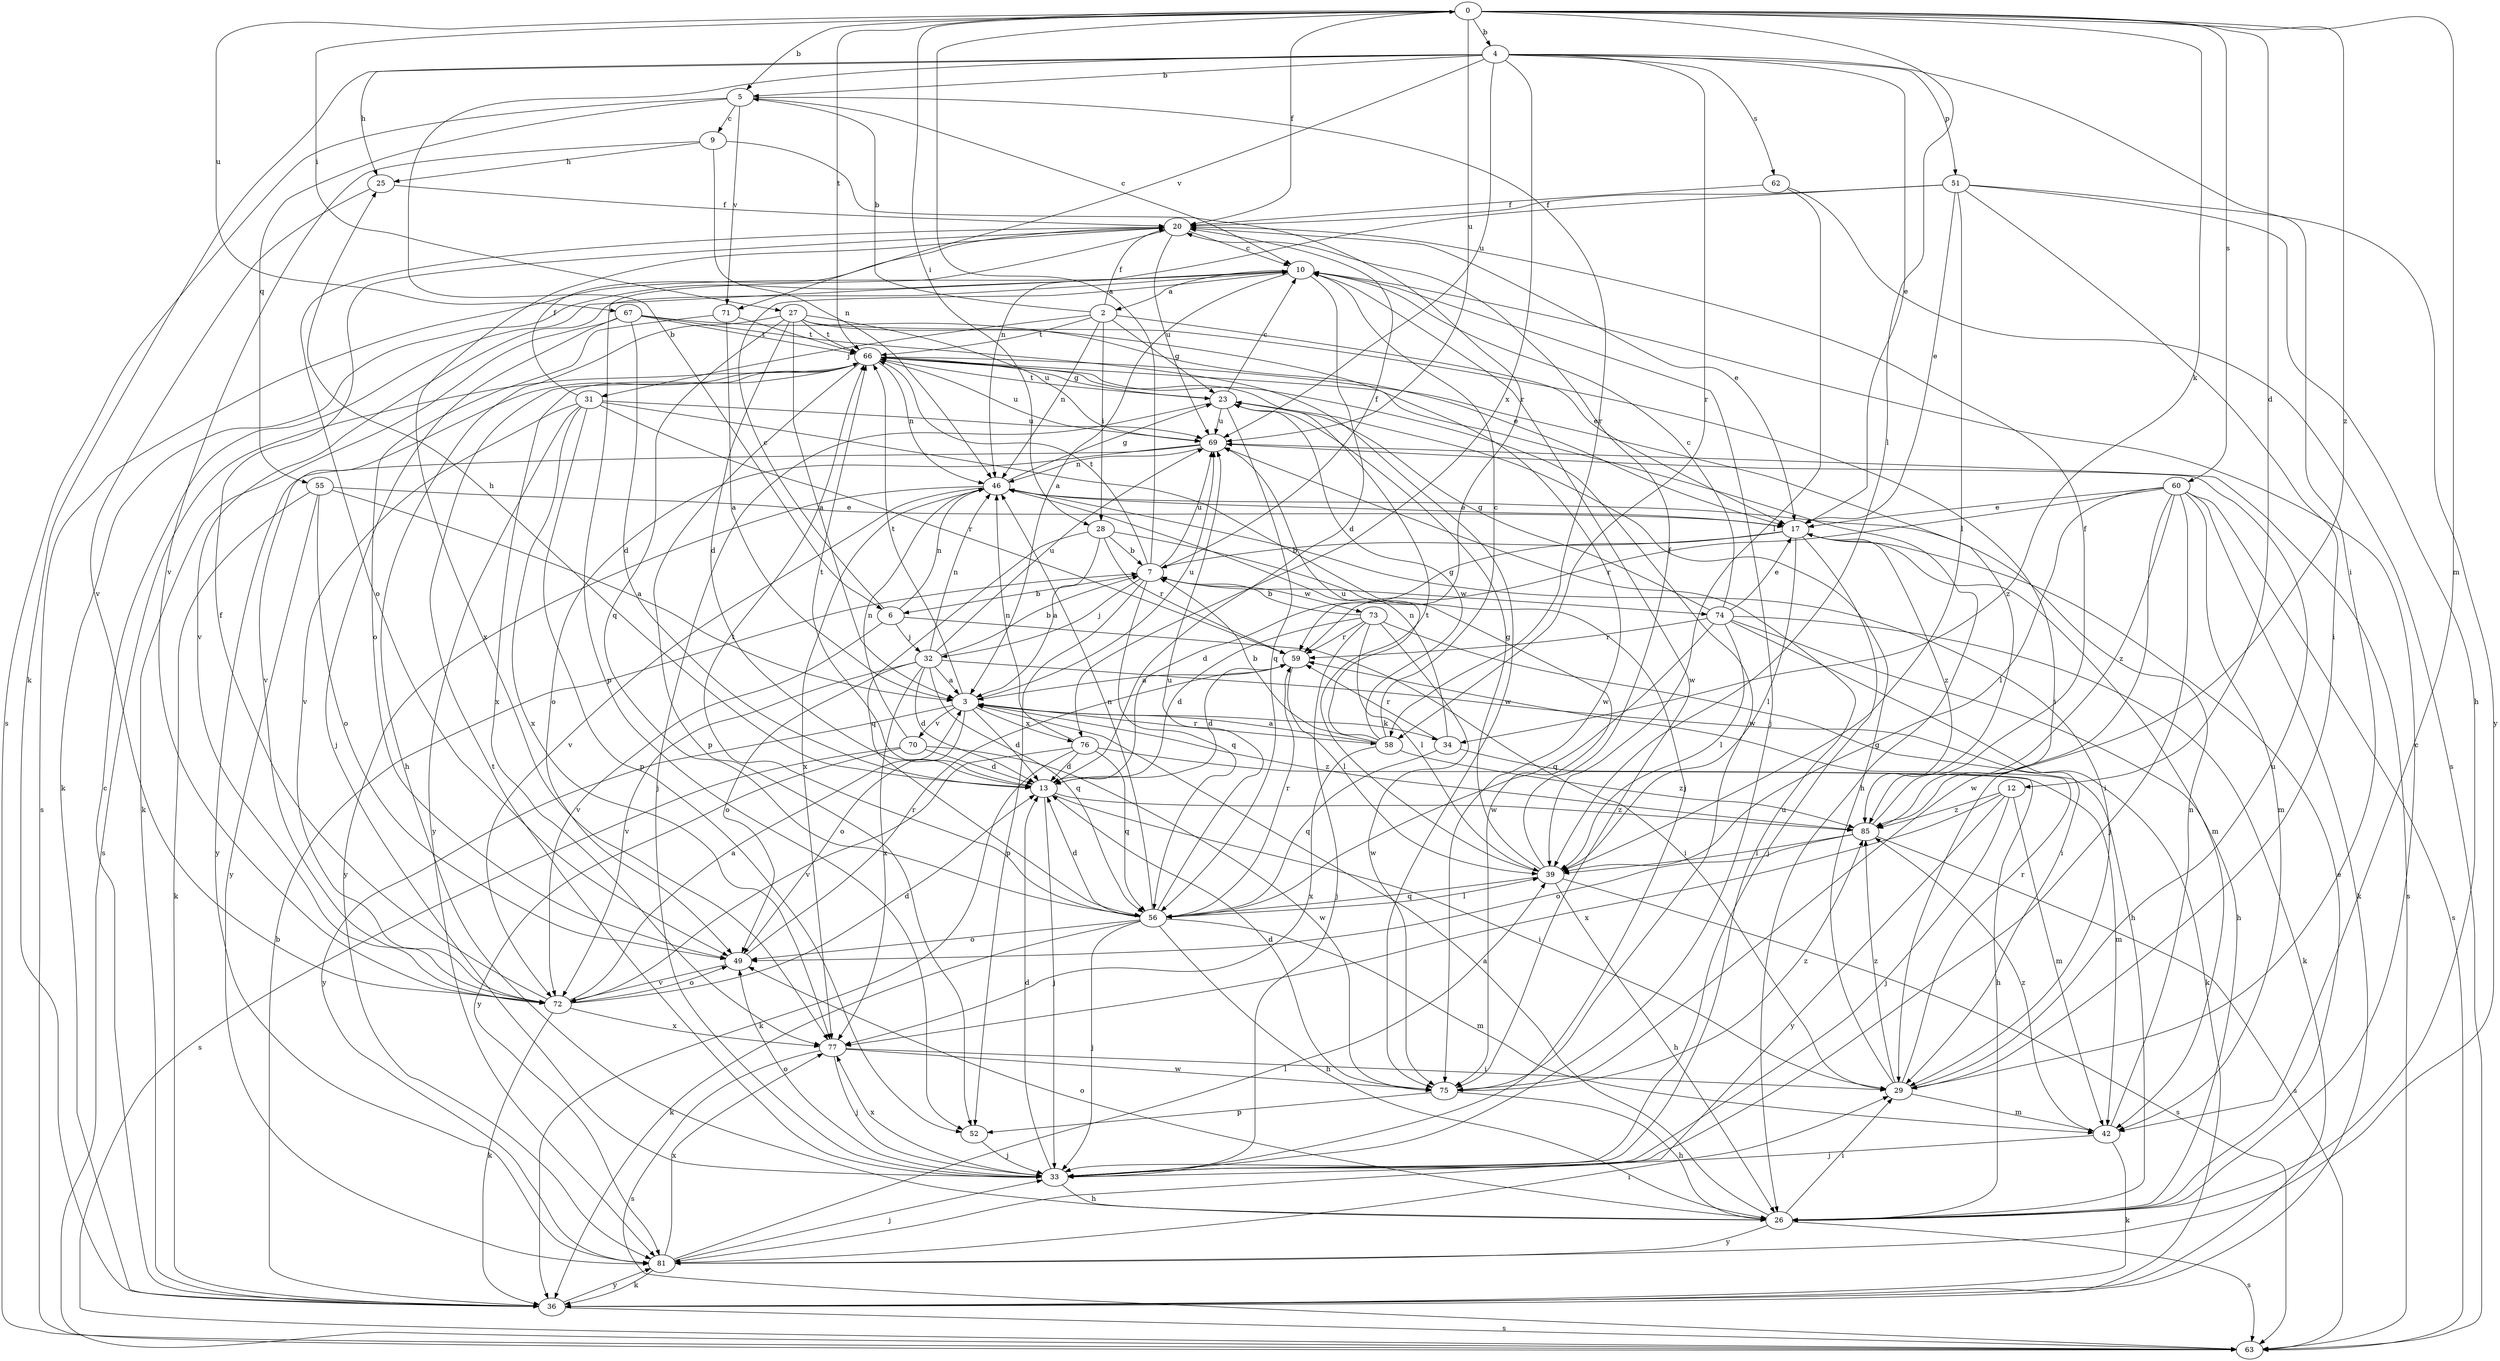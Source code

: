 strict digraph  {
0;
2;
3;
4;
5;
6;
7;
9;
10;
12;
13;
17;
20;
23;
25;
26;
27;
28;
29;
31;
32;
33;
34;
36;
39;
42;
46;
49;
51;
52;
55;
56;
58;
59;
60;
62;
63;
66;
67;
69;
70;
71;
72;
73;
74;
75;
76;
77;
81;
85;
0 -> 4  [label=b];
0 -> 5  [label=b];
0 -> 12  [label=d];
0 -> 20  [label=f];
0 -> 27  [label=i];
0 -> 28  [label=i];
0 -> 34  [label=k];
0 -> 39  [label=l];
0 -> 42  [label=m];
0 -> 60  [label=s];
0 -> 66  [label=t];
0 -> 67  [label=u];
0 -> 69  [label=u];
0 -> 85  [label=z];
2 -> 5  [label=b];
2 -> 17  [label=e];
2 -> 20  [label=f];
2 -> 23  [label=g];
2 -> 28  [label=i];
2 -> 31  [label=j];
2 -> 46  [label=n];
2 -> 66  [label=t];
3 -> 13  [label=d];
3 -> 34  [label=k];
3 -> 49  [label=o];
3 -> 58  [label=r];
3 -> 66  [label=t];
3 -> 69  [label=u];
3 -> 70  [label=v];
3 -> 76  [label=x];
3 -> 81  [label=y];
3 -> 85  [label=z];
4 -> 5  [label=b];
4 -> 6  [label=b];
4 -> 17  [label=e];
4 -> 25  [label=h];
4 -> 29  [label=i];
4 -> 36  [label=k];
4 -> 51  [label=p];
4 -> 58  [label=r];
4 -> 62  [label=s];
4 -> 69  [label=u];
4 -> 71  [label=v];
4 -> 76  [label=x];
5 -> 9  [label=c];
5 -> 10  [label=c];
5 -> 55  [label=q];
5 -> 58  [label=r];
5 -> 63  [label=s];
5 -> 71  [label=v];
6 -> 10  [label=c];
6 -> 29  [label=i];
6 -> 32  [label=j];
6 -> 46  [label=n];
6 -> 72  [label=v];
7 -> 0  [label=a];
7 -> 6  [label=b];
7 -> 20  [label=f];
7 -> 32  [label=j];
7 -> 52  [label=p];
7 -> 56  [label=q];
7 -> 66  [label=t];
7 -> 69  [label=u];
7 -> 73  [label=w];
7 -> 74  [label=w];
9 -> 25  [label=h];
9 -> 46  [label=n];
9 -> 59  [label=r];
9 -> 72  [label=v];
10 -> 2  [label=a];
10 -> 3  [label=a];
10 -> 13  [label=d];
10 -> 33  [label=j];
10 -> 36  [label=k];
10 -> 63  [label=s];
10 -> 72  [label=v];
10 -> 75  [label=w];
12 -> 33  [label=j];
12 -> 42  [label=m];
12 -> 77  [label=x];
12 -> 81  [label=y];
12 -> 85  [label=z];
13 -> 25  [label=h];
13 -> 29  [label=i];
13 -> 33  [label=j];
13 -> 66  [label=t];
13 -> 85  [label=z];
17 -> 7  [label=b];
17 -> 13  [label=d];
17 -> 33  [label=j];
17 -> 39  [label=l];
17 -> 42  [label=m];
17 -> 85  [label=z];
20 -> 10  [label=c];
20 -> 17  [label=e];
20 -> 49  [label=o];
20 -> 52  [label=p];
20 -> 69  [label=u];
20 -> 77  [label=x];
23 -> 10  [label=c];
23 -> 33  [label=j];
23 -> 56  [label=q];
23 -> 66  [label=t];
23 -> 69  [label=u];
25 -> 20  [label=f];
25 -> 72  [label=v];
26 -> 3  [label=a];
26 -> 10  [label=c];
26 -> 17  [label=e];
26 -> 29  [label=i];
26 -> 49  [label=o];
26 -> 63  [label=s];
26 -> 81  [label=y];
27 -> 3  [label=a];
27 -> 13  [label=d];
27 -> 26  [label=h];
27 -> 29  [label=i];
27 -> 56  [label=q];
27 -> 66  [label=t];
27 -> 69  [label=u];
27 -> 75  [label=w];
28 -> 3  [label=a];
28 -> 7  [label=b];
28 -> 56  [label=q];
28 -> 59  [label=r];
28 -> 75  [label=w];
29 -> 23  [label=g];
29 -> 42  [label=m];
29 -> 59  [label=r];
29 -> 69  [label=u];
29 -> 85  [label=z];
31 -> 20  [label=f];
31 -> 33  [label=j];
31 -> 52  [label=p];
31 -> 59  [label=r];
31 -> 69  [label=u];
31 -> 72  [label=v];
31 -> 77  [label=x];
31 -> 81  [label=y];
32 -> 3  [label=a];
32 -> 7  [label=b];
32 -> 13  [label=d];
32 -> 36  [label=k];
32 -> 46  [label=n];
32 -> 49  [label=o];
32 -> 56  [label=q];
32 -> 69  [label=u];
32 -> 72  [label=v];
32 -> 77  [label=x];
33 -> 13  [label=d];
33 -> 26  [label=h];
33 -> 49  [label=o];
33 -> 66  [label=t];
33 -> 69  [label=u];
33 -> 77  [label=x];
34 -> 26  [label=h];
34 -> 46  [label=n];
34 -> 56  [label=q];
34 -> 59  [label=r];
36 -> 7  [label=b];
36 -> 10  [label=c];
36 -> 63  [label=s];
36 -> 81  [label=y];
39 -> 20  [label=f];
39 -> 23  [label=g];
39 -> 26  [label=h];
39 -> 56  [label=q];
39 -> 63  [label=s];
39 -> 66  [label=t];
42 -> 33  [label=j];
42 -> 36  [label=k];
42 -> 46  [label=n];
42 -> 85  [label=z];
46 -> 17  [label=e];
46 -> 23  [label=g];
46 -> 29  [label=i];
46 -> 72  [label=v];
46 -> 77  [label=x];
46 -> 81  [label=y];
49 -> 59  [label=r];
49 -> 72  [label=v];
51 -> 17  [label=e];
51 -> 20  [label=f];
51 -> 26  [label=h];
51 -> 29  [label=i];
51 -> 39  [label=l];
51 -> 46  [label=n];
51 -> 81  [label=y];
52 -> 33  [label=j];
55 -> 3  [label=a];
55 -> 17  [label=e];
55 -> 36  [label=k];
55 -> 49  [label=o];
55 -> 81  [label=y];
56 -> 13  [label=d];
56 -> 26  [label=h];
56 -> 33  [label=j];
56 -> 36  [label=k];
56 -> 39  [label=l];
56 -> 42  [label=m];
56 -> 46  [label=n];
56 -> 49  [label=o];
56 -> 59  [label=r];
56 -> 66  [label=t];
56 -> 69  [label=u];
58 -> 3  [label=a];
58 -> 7  [label=b];
58 -> 10  [label=c];
58 -> 23  [label=g];
58 -> 69  [label=u];
58 -> 77  [label=x];
58 -> 85  [label=z];
59 -> 3  [label=a];
59 -> 13  [label=d];
59 -> 39  [label=l];
60 -> 17  [label=e];
60 -> 33  [label=j];
60 -> 36  [label=k];
60 -> 39  [label=l];
60 -> 42  [label=m];
60 -> 59  [label=r];
60 -> 63  [label=s];
60 -> 75  [label=w];
60 -> 85  [label=z];
62 -> 20  [label=f];
62 -> 39  [label=l];
62 -> 63  [label=s];
66 -> 23  [label=g];
66 -> 26  [label=h];
66 -> 46  [label=n];
66 -> 52  [label=p];
66 -> 63  [label=s];
66 -> 69  [label=u];
66 -> 72  [label=v];
66 -> 75  [label=w];
66 -> 77  [label=x];
66 -> 85  [label=z];
67 -> 13  [label=d];
67 -> 17  [label=e];
67 -> 33  [label=j];
67 -> 36  [label=k];
67 -> 66  [label=t];
67 -> 75  [label=w];
69 -> 46  [label=n];
69 -> 49  [label=o];
69 -> 63  [label=s];
69 -> 81  [label=y];
70 -> 13  [label=d];
70 -> 46  [label=n];
70 -> 63  [label=s];
70 -> 75  [label=w];
70 -> 81  [label=y];
71 -> 3  [label=a];
71 -> 49  [label=o];
71 -> 66  [label=t];
72 -> 3  [label=a];
72 -> 13  [label=d];
72 -> 20  [label=f];
72 -> 36  [label=k];
72 -> 49  [label=o];
72 -> 77  [label=x];
73 -> 7  [label=b];
73 -> 13  [label=d];
73 -> 26  [label=h];
73 -> 33  [label=j];
73 -> 39  [label=l];
73 -> 59  [label=r];
73 -> 75  [label=w];
74 -> 10  [label=c];
74 -> 17  [label=e];
74 -> 23  [label=g];
74 -> 26  [label=h];
74 -> 29  [label=i];
74 -> 36  [label=k];
74 -> 39  [label=l];
74 -> 56  [label=q];
74 -> 59  [label=r];
75 -> 13  [label=d];
75 -> 26  [label=h];
75 -> 52  [label=p];
75 -> 85  [label=z];
76 -> 13  [label=d];
76 -> 36  [label=k];
76 -> 42  [label=m];
76 -> 46  [label=n];
76 -> 56  [label=q];
76 -> 72  [label=v];
77 -> 29  [label=i];
77 -> 33  [label=j];
77 -> 63  [label=s];
77 -> 75  [label=w];
81 -> 29  [label=i];
81 -> 33  [label=j];
81 -> 36  [label=k];
81 -> 39  [label=l];
81 -> 77  [label=x];
85 -> 20  [label=f];
85 -> 39  [label=l];
85 -> 49  [label=o];
85 -> 63  [label=s];
}
